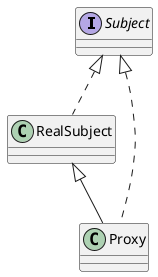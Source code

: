 @startuml

interface Subject

class RealSubject{

}
class Proxy{

}

Subject <|.. RealSubject
RealSubject <|-- Proxy
Subject <|.. Proxy

@enduml